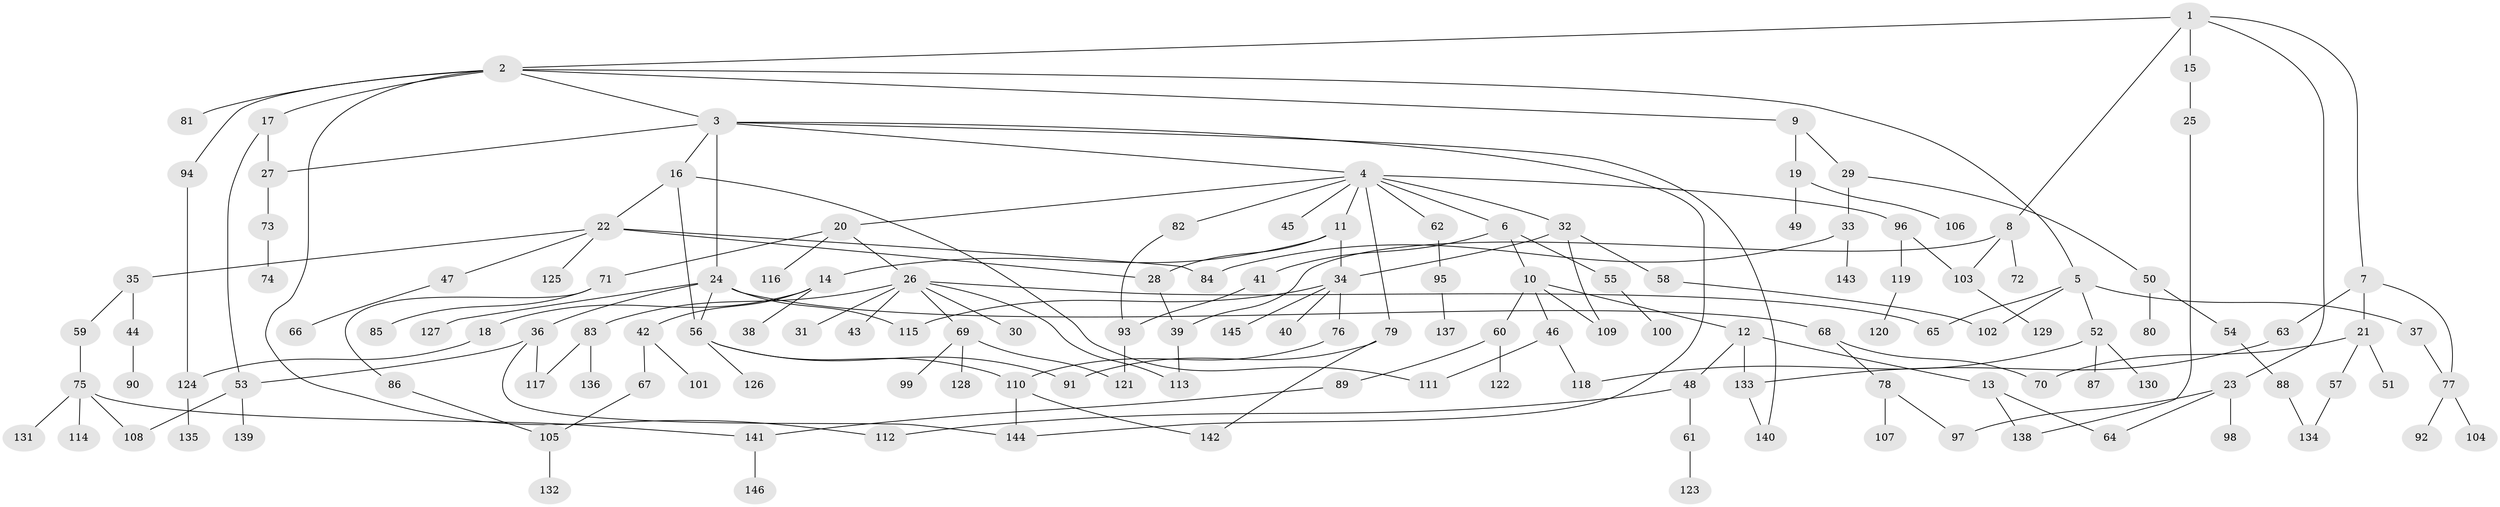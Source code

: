 // Generated by graph-tools (version 1.1) at 2025/34/03/09/25 02:34:27]
// undirected, 146 vertices, 181 edges
graph export_dot {
graph [start="1"]
  node [color=gray90,style=filled];
  1;
  2;
  3;
  4;
  5;
  6;
  7;
  8;
  9;
  10;
  11;
  12;
  13;
  14;
  15;
  16;
  17;
  18;
  19;
  20;
  21;
  22;
  23;
  24;
  25;
  26;
  27;
  28;
  29;
  30;
  31;
  32;
  33;
  34;
  35;
  36;
  37;
  38;
  39;
  40;
  41;
  42;
  43;
  44;
  45;
  46;
  47;
  48;
  49;
  50;
  51;
  52;
  53;
  54;
  55;
  56;
  57;
  58;
  59;
  60;
  61;
  62;
  63;
  64;
  65;
  66;
  67;
  68;
  69;
  70;
  71;
  72;
  73;
  74;
  75;
  76;
  77;
  78;
  79;
  80;
  81;
  82;
  83;
  84;
  85;
  86;
  87;
  88;
  89;
  90;
  91;
  92;
  93;
  94;
  95;
  96;
  97;
  98;
  99;
  100;
  101;
  102;
  103;
  104;
  105;
  106;
  107;
  108;
  109;
  110;
  111;
  112;
  113;
  114;
  115;
  116;
  117;
  118;
  119;
  120;
  121;
  122;
  123;
  124;
  125;
  126;
  127;
  128;
  129;
  130;
  131;
  132;
  133;
  134;
  135;
  136;
  137;
  138;
  139;
  140;
  141;
  142;
  143;
  144;
  145;
  146;
  1 -- 2;
  1 -- 7;
  1 -- 8;
  1 -- 15;
  1 -- 23;
  2 -- 3;
  2 -- 5;
  2 -- 9;
  2 -- 17;
  2 -- 81;
  2 -- 94;
  2 -- 112;
  3 -- 4;
  3 -- 16;
  3 -- 24;
  3 -- 144;
  3 -- 140;
  3 -- 27;
  4 -- 6;
  4 -- 11;
  4 -- 20;
  4 -- 32;
  4 -- 45;
  4 -- 62;
  4 -- 79;
  4 -- 82;
  4 -- 96;
  5 -- 37;
  5 -- 52;
  5 -- 65;
  5 -- 102;
  6 -- 10;
  6 -- 41;
  6 -- 55;
  7 -- 21;
  7 -- 63;
  7 -- 77;
  8 -- 39;
  8 -- 72;
  8 -- 103;
  9 -- 19;
  9 -- 29;
  10 -- 12;
  10 -- 46;
  10 -- 60;
  10 -- 109;
  11 -- 14;
  11 -- 28;
  11 -- 34;
  12 -- 13;
  12 -- 48;
  12 -- 133;
  13 -- 64;
  13 -- 138;
  14 -- 18;
  14 -- 38;
  14 -- 42;
  15 -- 25;
  16 -- 22;
  16 -- 56;
  16 -- 111;
  17 -- 27;
  17 -- 53;
  18 -- 124;
  19 -- 49;
  19 -- 106;
  20 -- 26;
  20 -- 71;
  20 -- 116;
  21 -- 51;
  21 -- 57;
  21 -- 70;
  22 -- 35;
  22 -- 47;
  22 -- 125;
  22 -- 28;
  22 -- 84;
  23 -- 97;
  23 -- 98;
  23 -- 64;
  24 -- 36;
  24 -- 68;
  24 -- 115;
  24 -- 127;
  24 -- 56;
  25 -- 138;
  26 -- 30;
  26 -- 31;
  26 -- 43;
  26 -- 69;
  26 -- 83;
  26 -- 65;
  26 -- 113;
  27 -- 73;
  28 -- 39;
  29 -- 33;
  29 -- 50;
  32 -- 34;
  32 -- 58;
  32 -- 109;
  33 -- 84;
  33 -- 143;
  34 -- 40;
  34 -- 76;
  34 -- 145;
  34 -- 115;
  35 -- 44;
  35 -- 59;
  36 -- 117;
  36 -- 53;
  36 -- 144;
  37 -- 77;
  39 -- 113;
  41 -- 93;
  42 -- 67;
  42 -- 101;
  44 -- 90;
  46 -- 111;
  46 -- 118;
  47 -- 66;
  48 -- 61;
  48 -- 112;
  50 -- 54;
  50 -- 80;
  52 -- 87;
  52 -- 130;
  52 -- 118;
  53 -- 108;
  53 -- 139;
  54 -- 88;
  55 -- 100;
  56 -- 126;
  56 -- 110;
  56 -- 91;
  57 -- 134;
  58 -- 102;
  59 -- 75;
  60 -- 89;
  60 -- 122;
  61 -- 123;
  62 -- 95;
  63 -- 133;
  67 -- 105;
  68 -- 78;
  68 -- 70;
  69 -- 99;
  69 -- 121;
  69 -- 128;
  71 -- 85;
  71 -- 86;
  73 -- 74;
  75 -- 114;
  75 -- 131;
  75 -- 108;
  75 -- 141;
  76 -- 110;
  77 -- 92;
  77 -- 104;
  78 -- 107;
  78 -- 97;
  79 -- 91;
  79 -- 142;
  82 -- 93;
  83 -- 117;
  83 -- 136;
  86 -- 105;
  88 -- 134;
  89 -- 141;
  93 -- 121;
  94 -- 124;
  95 -- 137;
  96 -- 103;
  96 -- 119;
  103 -- 129;
  105 -- 132;
  110 -- 142;
  110 -- 144;
  119 -- 120;
  124 -- 135;
  133 -- 140;
  141 -- 146;
}

